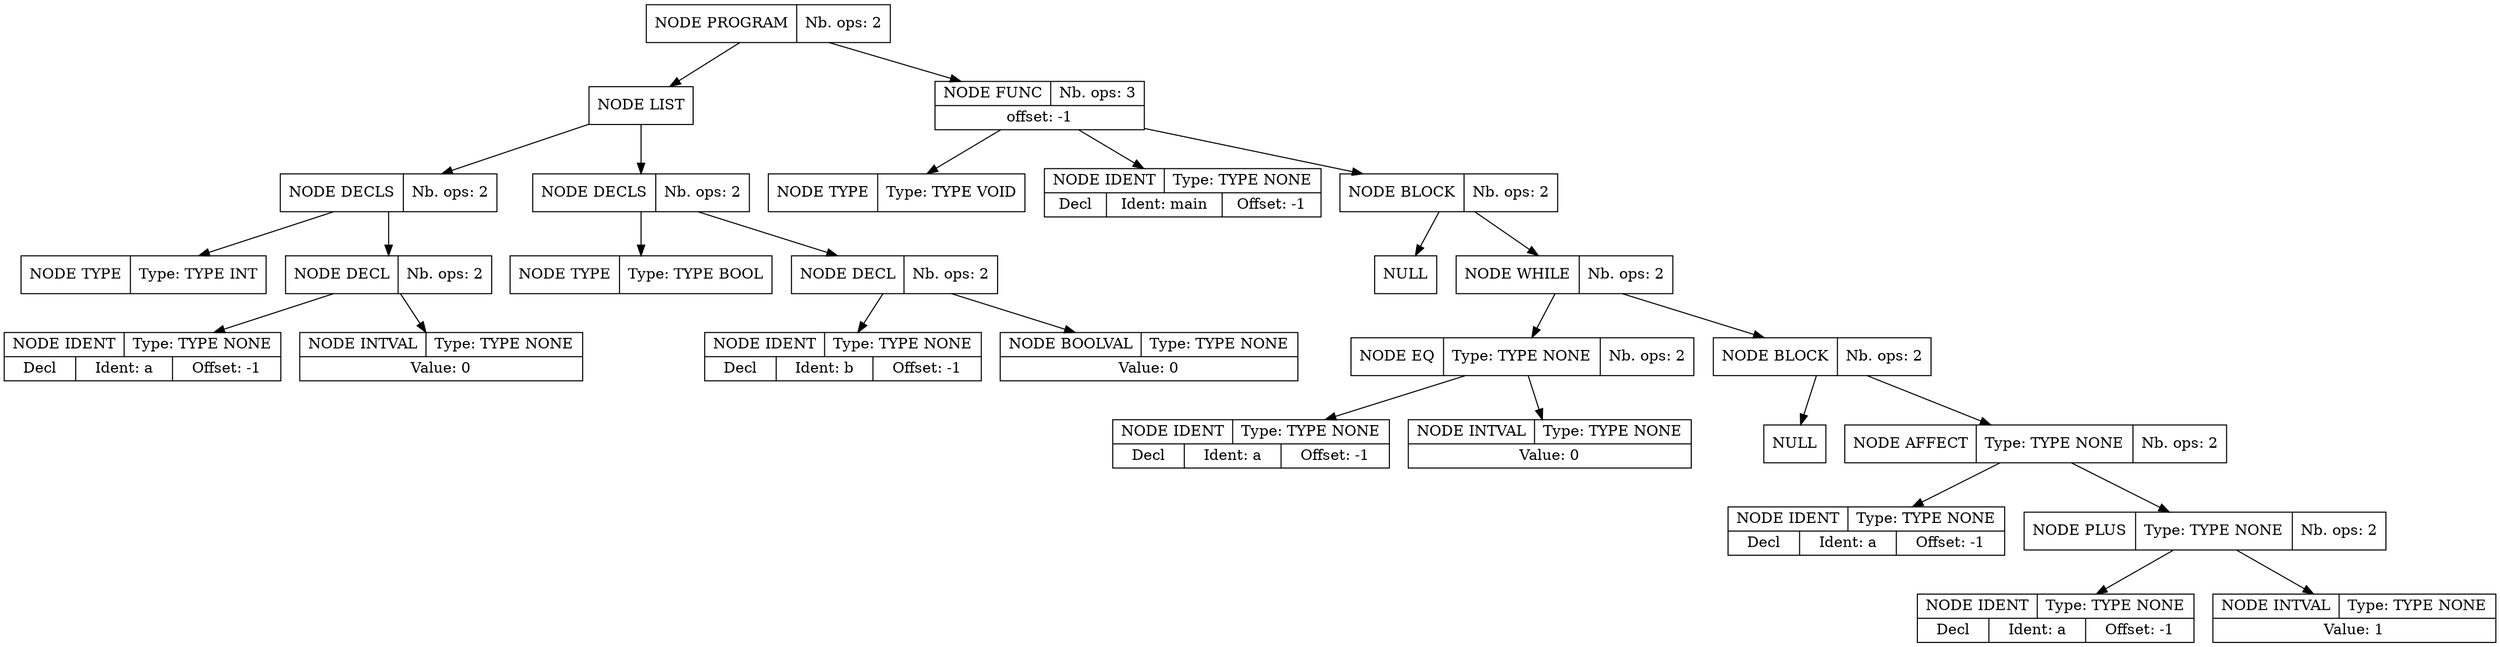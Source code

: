 digraph global_vars {
    N1 [shape=record, label="{{NODE PROGRAM|Nb. ops: 2}}"];
    N2 [shape=record, label="{{NODE LIST}}"];
    N3 [shape=record, label="{{NODE DECLS|Nb. ops: 2}}"];
    N4 [shape=record, label="{{NODE TYPE|Type: TYPE INT}}"];
    edge[tailclip=true];
    N3 -> N4
    N5 [shape=record, label="{{NODE DECL|Nb. ops: 2}}"];
    N6 [shape=record, label="{{NODE IDENT|Type: TYPE NONE}|{<decl>Decl      |Ident: a|Offset: -1}}"];
    edge[tailclip=true];
    N5 -> N6
    N7 [shape=record, label="{{NODE INTVAL|Type: TYPE NONE}|{Value: 0}}"];
    edge[tailclip=true];
    N5 -> N7
    edge[tailclip=true];
    N3 -> N5
    edge[tailclip=true];
    N2 -> N3
    N8 [shape=record, label="{{NODE DECLS|Nb. ops: 2}}"];
    N9 [shape=record, label="{{NODE TYPE|Type: TYPE BOOL}}"];
    edge[tailclip=true];
    N8 -> N9
    N10 [shape=record, label="{{NODE DECL|Nb. ops: 2}}"];
    N11 [shape=record, label="{{NODE IDENT|Type: TYPE NONE}|{<decl>Decl      |Ident: b|Offset: -1}}"];
    edge[tailclip=true];
    N10 -> N11
    N12 [shape=record, label="{{NODE BOOLVAL|Type: TYPE NONE}|{Value: 0}}"];
    edge[tailclip=true];
    N10 -> N12
    edge[tailclip=true];
    N8 -> N10
    edge[tailclip=true];
    N2 -> N8
    edge[tailclip=true];
    N1 -> N2
    N13 [shape=record, label="{{NODE FUNC|Nb. ops: 3}|{offset: -1}}"];
    N14 [shape=record, label="{{NODE TYPE|Type: TYPE VOID}}"];
    edge[tailclip=true];
    N13 -> N14
    N15 [shape=record, label="{{NODE IDENT|Type: TYPE NONE}|{<decl>Decl      |Ident: main|Offset: -1}}"];
    edge[tailclip=true];
    N13 -> N15
    N16 [shape=record, label="{{NODE BLOCK|Nb. ops: 2}}"];
    N17 [shape=record, label="{{NULL}}"];
    edge[tailclip=true];
    N16 -> N17
    N18 [shape=record, label="{{NODE WHILE|Nb. ops: 2}}"];
    N19 [shape=record, label="{{NODE EQ|Type: TYPE NONE|Nb. ops: 2}}"];
    N20 [shape=record, label="{{NODE IDENT|Type: TYPE NONE}|{<decl>Decl      |Ident: a|Offset: -1}}"];
    edge[tailclip=true];
    N19 -> N20
    N21 [shape=record, label="{{NODE INTVAL|Type: TYPE NONE}|{Value: 0}}"];
    edge[tailclip=true];
    N19 -> N21
    edge[tailclip=true];
    N18 -> N19
    N22 [shape=record, label="{{NODE BLOCK|Nb. ops: 2}}"];
    N23 [shape=record, label="{{NULL}}"];
    edge[tailclip=true];
    N22 -> N23
    N24 [shape=record, label="{{NODE AFFECT|Type: TYPE NONE|Nb. ops: 2}}"];
    N25 [shape=record, label="{{NODE IDENT|Type: TYPE NONE}|{<decl>Decl      |Ident: a|Offset: -1}}"];
    edge[tailclip=true];
    N24 -> N25
    N26 [shape=record, label="{{NODE PLUS|Type: TYPE NONE|Nb. ops: 2}}"];
    N27 [shape=record, label="{{NODE IDENT|Type: TYPE NONE}|{<decl>Decl      |Ident: a|Offset: -1}}"];
    edge[tailclip=true];
    N26 -> N27
    N28 [shape=record, label="{{NODE INTVAL|Type: TYPE NONE}|{Value: 1}}"];
    edge[tailclip=true];
    N26 -> N28
    edge[tailclip=true];
    N24 -> N26
    edge[tailclip=true];
    N22 -> N24
    edge[tailclip=true];
    N18 -> N22
    edge[tailclip=true];
    N16 -> N18
    edge[tailclip=true];
    N13 -> N16
    edge[tailclip=true];
    N1 -> N13
}